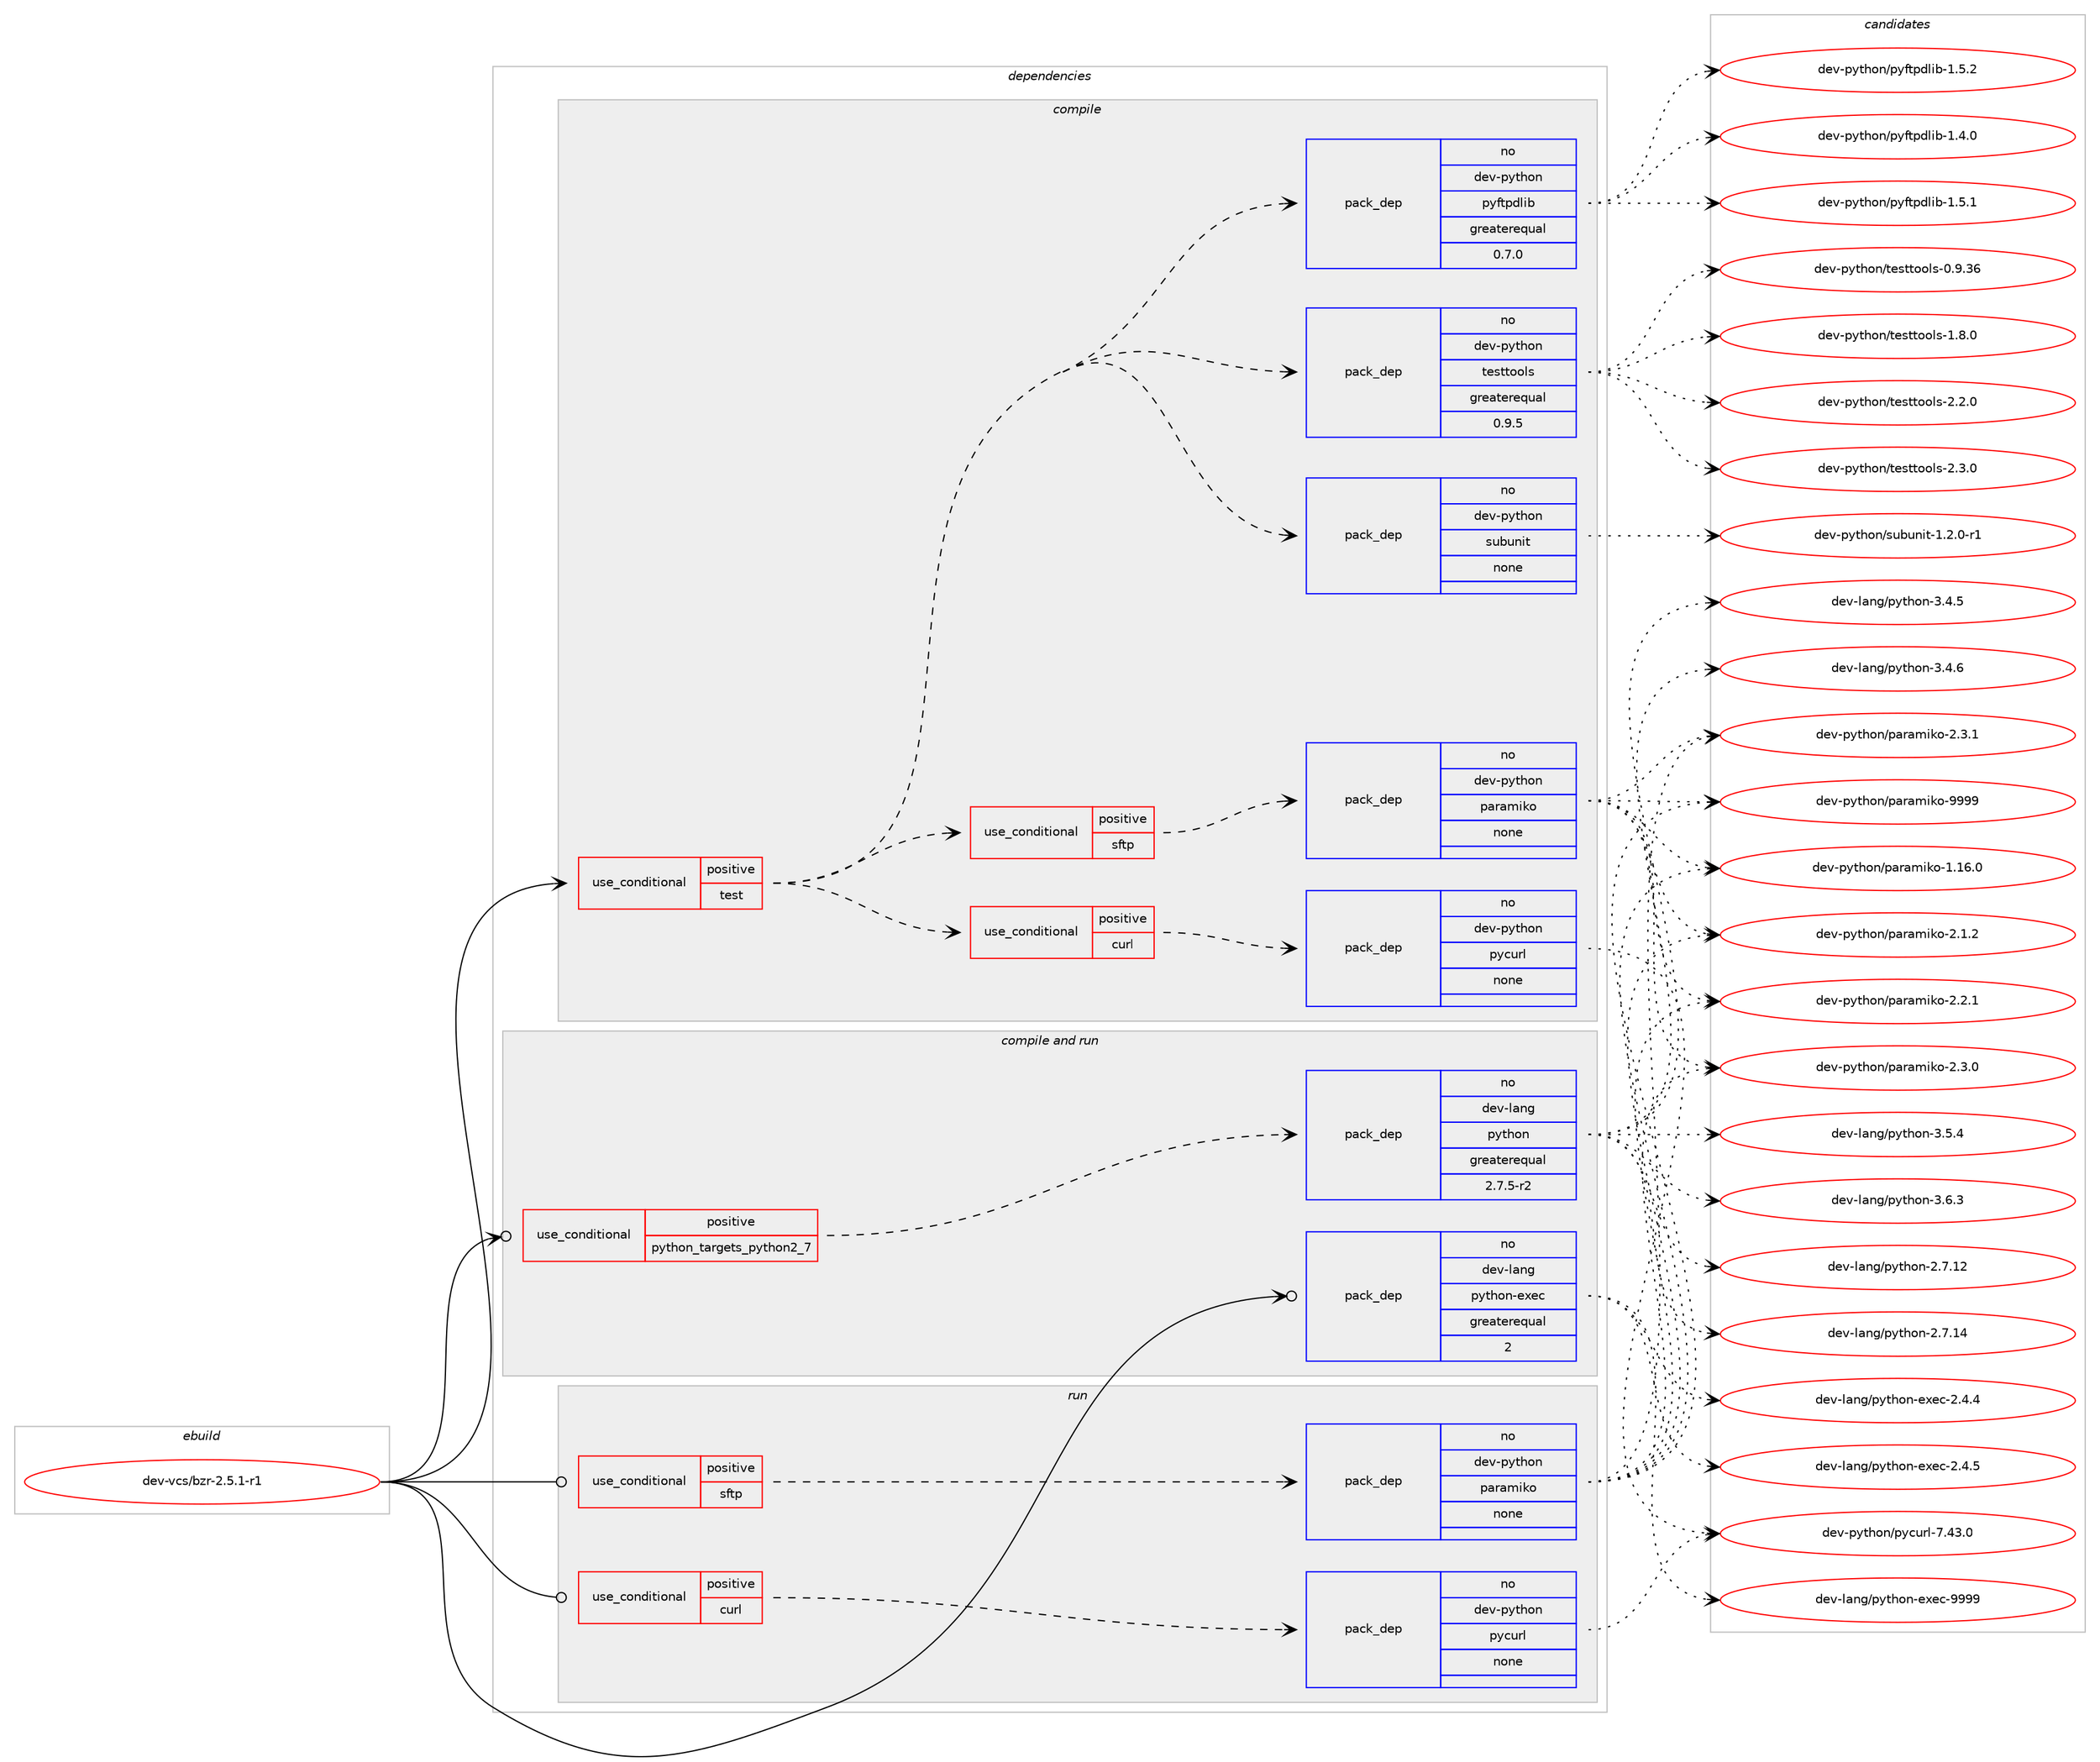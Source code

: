 digraph prolog {

# *************
# Graph options
# *************

newrank=true;
concentrate=true;
compound=true;
graph [rankdir=LR,fontname=Helvetica,fontsize=10,ranksep=1.5];#, ranksep=2.5, nodesep=0.2];
edge  [arrowhead=vee];
node  [fontname=Helvetica,fontsize=10];

# **********
# The ebuild
# **********

subgraph cluster_leftcol {
color=gray;
rank=same;
label=<<i>ebuild</i>>;
id [label="dev-vcs/bzr-2.5.1-r1", color=red, width=4, href="../dev-vcs/bzr-2.5.1-r1.svg"];
}

# ****************
# The dependencies
# ****************

subgraph cluster_midcol {
color=gray;
label=<<i>dependencies</i>>;
subgraph cluster_compile {
fillcolor="#eeeeee";
style=filled;
label=<<i>compile</i>>;
subgraph cond78920 {
dependency289471 [label=<<TABLE BORDER="0" CELLBORDER="1" CELLSPACING="0" CELLPADDING="4"><TR><TD ROWSPAN="3" CELLPADDING="10">use_conditional</TD></TR><TR><TD>positive</TD></TR><TR><TD>test</TD></TR></TABLE>>, shape=none, color=red];
subgraph cond78921 {
dependency289472 [label=<<TABLE BORDER="0" CELLBORDER="1" CELLSPACING="0" CELLPADDING="4"><TR><TD ROWSPAN="3" CELLPADDING="10">use_conditional</TD></TR><TR><TD>positive</TD></TR><TR><TD>curl</TD></TR></TABLE>>, shape=none, color=red];
subgraph pack206238 {
dependency289473 [label=<<TABLE BORDER="0" CELLBORDER="1" CELLSPACING="0" CELLPADDING="4" WIDTH="220"><TR><TD ROWSPAN="6" CELLPADDING="30">pack_dep</TD></TR><TR><TD WIDTH="110">no</TD></TR><TR><TD>dev-python</TD></TR><TR><TD>pycurl</TD></TR><TR><TD>none</TD></TR><TR><TD></TD></TR></TABLE>>, shape=none, color=blue];
}
dependency289472:e -> dependency289473:w [weight=20,style="dashed",arrowhead="vee"];
}
dependency289471:e -> dependency289472:w [weight=20,style="dashed",arrowhead="vee"];
subgraph cond78922 {
dependency289474 [label=<<TABLE BORDER="0" CELLBORDER="1" CELLSPACING="0" CELLPADDING="4"><TR><TD ROWSPAN="3" CELLPADDING="10">use_conditional</TD></TR><TR><TD>positive</TD></TR><TR><TD>sftp</TD></TR></TABLE>>, shape=none, color=red];
subgraph pack206239 {
dependency289475 [label=<<TABLE BORDER="0" CELLBORDER="1" CELLSPACING="0" CELLPADDING="4" WIDTH="220"><TR><TD ROWSPAN="6" CELLPADDING="30">pack_dep</TD></TR><TR><TD WIDTH="110">no</TD></TR><TR><TD>dev-python</TD></TR><TR><TD>paramiko</TD></TR><TR><TD>none</TD></TR><TR><TD></TD></TR></TABLE>>, shape=none, color=blue];
}
dependency289474:e -> dependency289475:w [weight=20,style="dashed",arrowhead="vee"];
}
dependency289471:e -> dependency289474:w [weight=20,style="dashed",arrowhead="vee"];
subgraph pack206240 {
dependency289476 [label=<<TABLE BORDER="0" CELLBORDER="1" CELLSPACING="0" CELLPADDING="4" WIDTH="220"><TR><TD ROWSPAN="6" CELLPADDING="30">pack_dep</TD></TR><TR><TD WIDTH="110">no</TD></TR><TR><TD>dev-python</TD></TR><TR><TD>pyftpdlib</TD></TR><TR><TD>greaterequal</TD></TR><TR><TD>0.7.0</TD></TR></TABLE>>, shape=none, color=blue];
}
dependency289471:e -> dependency289476:w [weight=20,style="dashed",arrowhead="vee"];
subgraph pack206241 {
dependency289477 [label=<<TABLE BORDER="0" CELLBORDER="1" CELLSPACING="0" CELLPADDING="4" WIDTH="220"><TR><TD ROWSPAN="6" CELLPADDING="30">pack_dep</TD></TR><TR><TD WIDTH="110">no</TD></TR><TR><TD>dev-python</TD></TR><TR><TD>subunit</TD></TR><TR><TD>none</TD></TR><TR><TD></TD></TR></TABLE>>, shape=none, color=blue];
}
dependency289471:e -> dependency289477:w [weight=20,style="dashed",arrowhead="vee"];
subgraph pack206242 {
dependency289478 [label=<<TABLE BORDER="0" CELLBORDER="1" CELLSPACING="0" CELLPADDING="4" WIDTH="220"><TR><TD ROWSPAN="6" CELLPADDING="30">pack_dep</TD></TR><TR><TD WIDTH="110">no</TD></TR><TR><TD>dev-python</TD></TR><TR><TD>testtools</TD></TR><TR><TD>greaterequal</TD></TR><TR><TD>0.9.5</TD></TR></TABLE>>, shape=none, color=blue];
}
dependency289471:e -> dependency289478:w [weight=20,style="dashed",arrowhead="vee"];
}
id:e -> dependency289471:w [weight=20,style="solid",arrowhead="vee"];
}
subgraph cluster_compileandrun {
fillcolor="#eeeeee";
style=filled;
label=<<i>compile and run</i>>;
subgraph cond78923 {
dependency289479 [label=<<TABLE BORDER="0" CELLBORDER="1" CELLSPACING="0" CELLPADDING="4"><TR><TD ROWSPAN="3" CELLPADDING="10">use_conditional</TD></TR><TR><TD>positive</TD></TR><TR><TD>python_targets_python2_7</TD></TR></TABLE>>, shape=none, color=red];
subgraph pack206243 {
dependency289480 [label=<<TABLE BORDER="0" CELLBORDER="1" CELLSPACING="0" CELLPADDING="4" WIDTH="220"><TR><TD ROWSPAN="6" CELLPADDING="30">pack_dep</TD></TR><TR><TD WIDTH="110">no</TD></TR><TR><TD>dev-lang</TD></TR><TR><TD>python</TD></TR><TR><TD>greaterequal</TD></TR><TR><TD>2.7.5-r2</TD></TR></TABLE>>, shape=none, color=blue];
}
dependency289479:e -> dependency289480:w [weight=20,style="dashed",arrowhead="vee"];
}
id:e -> dependency289479:w [weight=20,style="solid",arrowhead="odotvee"];
subgraph pack206244 {
dependency289481 [label=<<TABLE BORDER="0" CELLBORDER="1" CELLSPACING="0" CELLPADDING="4" WIDTH="220"><TR><TD ROWSPAN="6" CELLPADDING="30">pack_dep</TD></TR><TR><TD WIDTH="110">no</TD></TR><TR><TD>dev-lang</TD></TR><TR><TD>python-exec</TD></TR><TR><TD>greaterequal</TD></TR><TR><TD>2</TD></TR></TABLE>>, shape=none, color=blue];
}
id:e -> dependency289481:w [weight=20,style="solid",arrowhead="odotvee"];
}
subgraph cluster_run {
fillcolor="#eeeeee";
style=filled;
label=<<i>run</i>>;
subgraph cond78924 {
dependency289482 [label=<<TABLE BORDER="0" CELLBORDER="1" CELLSPACING="0" CELLPADDING="4"><TR><TD ROWSPAN="3" CELLPADDING="10">use_conditional</TD></TR><TR><TD>positive</TD></TR><TR><TD>curl</TD></TR></TABLE>>, shape=none, color=red];
subgraph pack206245 {
dependency289483 [label=<<TABLE BORDER="0" CELLBORDER="1" CELLSPACING="0" CELLPADDING="4" WIDTH="220"><TR><TD ROWSPAN="6" CELLPADDING="30">pack_dep</TD></TR><TR><TD WIDTH="110">no</TD></TR><TR><TD>dev-python</TD></TR><TR><TD>pycurl</TD></TR><TR><TD>none</TD></TR><TR><TD></TD></TR></TABLE>>, shape=none, color=blue];
}
dependency289482:e -> dependency289483:w [weight=20,style="dashed",arrowhead="vee"];
}
id:e -> dependency289482:w [weight=20,style="solid",arrowhead="odot"];
subgraph cond78925 {
dependency289484 [label=<<TABLE BORDER="0" CELLBORDER="1" CELLSPACING="0" CELLPADDING="4"><TR><TD ROWSPAN="3" CELLPADDING="10">use_conditional</TD></TR><TR><TD>positive</TD></TR><TR><TD>sftp</TD></TR></TABLE>>, shape=none, color=red];
subgraph pack206246 {
dependency289485 [label=<<TABLE BORDER="0" CELLBORDER="1" CELLSPACING="0" CELLPADDING="4" WIDTH="220"><TR><TD ROWSPAN="6" CELLPADDING="30">pack_dep</TD></TR><TR><TD WIDTH="110">no</TD></TR><TR><TD>dev-python</TD></TR><TR><TD>paramiko</TD></TR><TR><TD>none</TD></TR><TR><TD></TD></TR></TABLE>>, shape=none, color=blue];
}
dependency289484:e -> dependency289485:w [weight=20,style="dashed",arrowhead="vee"];
}
id:e -> dependency289484:w [weight=20,style="solid",arrowhead="odot"];
}
}

# **************
# The candidates
# **************

subgraph cluster_choices {
rank=same;
color=gray;
label=<<i>candidates</i>>;

subgraph choice206238 {
color=black;
nodesep=1;
choice10010111845112121116104111110471121219911711410845554652514648 [label="dev-python/pycurl-7.43.0", color=red, width=4,href="../dev-python/pycurl-7.43.0.svg"];
dependency289473:e -> choice10010111845112121116104111110471121219911711410845554652514648:w [style=dotted,weight="100"];
}
subgraph choice206239 {
color=black;
nodesep=1;
choice1001011184511212111610411111047112971149710910510711145494649544648 [label="dev-python/paramiko-1.16.0", color=red, width=4,href="../dev-python/paramiko-1.16.0.svg"];
choice10010111845112121116104111110471129711497109105107111455046494650 [label="dev-python/paramiko-2.1.2", color=red, width=4,href="../dev-python/paramiko-2.1.2.svg"];
choice10010111845112121116104111110471129711497109105107111455046504649 [label="dev-python/paramiko-2.2.1", color=red, width=4,href="../dev-python/paramiko-2.2.1.svg"];
choice10010111845112121116104111110471129711497109105107111455046514648 [label="dev-python/paramiko-2.3.0", color=red, width=4,href="../dev-python/paramiko-2.3.0.svg"];
choice10010111845112121116104111110471129711497109105107111455046514649 [label="dev-python/paramiko-2.3.1", color=red, width=4,href="../dev-python/paramiko-2.3.1.svg"];
choice100101118451121211161041111104711297114971091051071114557575757 [label="dev-python/paramiko-9999", color=red, width=4,href="../dev-python/paramiko-9999.svg"];
dependency289475:e -> choice1001011184511212111610411111047112971149710910510711145494649544648:w [style=dotted,weight="100"];
dependency289475:e -> choice10010111845112121116104111110471129711497109105107111455046494650:w [style=dotted,weight="100"];
dependency289475:e -> choice10010111845112121116104111110471129711497109105107111455046504649:w [style=dotted,weight="100"];
dependency289475:e -> choice10010111845112121116104111110471129711497109105107111455046514648:w [style=dotted,weight="100"];
dependency289475:e -> choice10010111845112121116104111110471129711497109105107111455046514649:w [style=dotted,weight="100"];
dependency289475:e -> choice100101118451121211161041111104711297114971091051071114557575757:w [style=dotted,weight="100"];
}
subgraph choice206240 {
color=black;
nodesep=1;
choice100101118451121211161041111104711212110211611210010810598454946524648 [label="dev-python/pyftpdlib-1.4.0", color=red, width=4,href="../dev-python/pyftpdlib-1.4.0.svg"];
choice100101118451121211161041111104711212110211611210010810598454946534649 [label="dev-python/pyftpdlib-1.5.1", color=red, width=4,href="../dev-python/pyftpdlib-1.5.1.svg"];
choice100101118451121211161041111104711212110211611210010810598454946534650 [label="dev-python/pyftpdlib-1.5.2", color=red, width=4,href="../dev-python/pyftpdlib-1.5.2.svg"];
dependency289476:e -> choice100101118451121211161041111104711212110211611210010810598454946524648:w [style=dotted,weight="100"];
dependency289476:e -> choice100101118451121211161041111104711212110211611210010810598454946534649:w [style=dotted,weight="100"];
dependency289476:e -> choice100101118451121211161041111104711212110211611210010810598454946534650:w [style=dotted,weight="100"];
}
subgraph choice206241 {
color=black;
nodesep=1;
choice1001011184511212111610411111047115117981171101051164549465046484511449 [label="dev-python/subunit-1.2.0-r1", color=red, width=4,href="../dev-python/subunit-1.2.0-r1.svg"];
dependency289477:e -> choice1001011184511212111610411111047115117981171101051164549465046484511449:w [style=dotted,weight="100"];
}
subgraph choice206242 {
color=black;
nodesep=1;
choice100101118451121211161041111104711610111511611611111110811545484657465154 [label="dev-python/testtools-0.9.36", color=red, width=4,href="../dev-python/testtools-0.9.36.svg"];
choice1001011184511212111610411111047116101115116116111111108115454946564648 [label="dev-python/testtools-1.8.0", color=red, width=4,href="../dev-python/testtools-1.8.0.svg"];
choice1001011184511212111610411111047116101115116116111111108115455046504648 [label="dev-python/testtools-2.2.0", color=red, width=4,href="../dev-python/testtools-2.2.0.svg"];
choice1001011184511212111610411111047116101115116116111111108115455046514648 [label="dev-python/testtools-2.3.0", color=red, width=4,href="../dev-python/testtools-2.3.0.svg"];
dependency289478:e -> choice100101118451121211161041111104711610111511611611111110811545484657465154:w [style=dotted,weight="100"];
dependency289478:e -> choice1001011184511212111610411111047116101115116116111111108115454946564648:w [style=dotted,weight="100"];
dependency289478:e -> choice1001011184511212111610411111047116101115116116111111108115455046504648:w [style=dotted,weight="100"];
dependency289478:e -> choice1001011184511212111610411111047116101115116116111111108115455046514648:w [style=dotted,weight="100"];
}
subgraph choice206243 {
color=black;
nodesep=1;
choice10010111845108971101034711212111610411111045504655464950 [label="dev-lang/python-2.7.12", color=red, width=4,href="../dev-lang/python-2.7.12.svg"];
choice10010111845108971101034711212111610411111045504655464952 [label="dev-lang/python-2.7.14", color=red, width=4,href="../dev-lang/python-2.7.14.svg"];
choice100101118451089711010347112121116104111110455146524653 [label="dev-lang/python-3.4.5", color=red, width=4,href="../dev-lang/python-3.4.5.svg"];
choice100101118451089711010347112121116104111110455146524654 [label="dev-lang/python-3.4.6", color=red, width=4,href="../dev-lang/python-3.4.6.svg"];
choice100101118451089711010347112121116104111110455146534652 [label="dev-lang/python-3.5.4", color=red, width=4,href="../dev-lang/python-3.5.4.svg"];
choice100101118451089711010347112121116104111110455146544651 [label="dev-lang/python-3.6.3", color=red, width=4,href="../dev-lang/python-3.6.3.svg"];
dependency289480:e -> choice10010111845108971101034711212111610411111045504655464950:w [style=dotted,weight="100"];
dependency289480:e -> choice10010111845108971101034711212111610411111045504655464952:w [style=dotted,weight="100"];
dependency289480:e -> choice100101118451089711010347112121116104111110455146524653:w [style=dotted,weight="100"];
dependency289480:e -> choice100101118451089711010347112121116104111110455146524654:w [style=dotted,weight="100"];
dependency289480:e -> choice100101118451089711010347112121116104111110455146534652:w [style=dotted,weight="100"];
dependency289480:e -> choice100101118451089711010347112121116104111110455146544651:w [style=dotted,weight="100"];
}
subgraph choice206244 {
color=black;
nodesep=1;
choice1001011184510897110103471121211161041111104510112010199455046524652 [label="dev-lang/python-exec-2.4.4", color=red, width=4,href="../dev-lang/python-exec-2.4.4.svg"];
choice1001011184510897110103471121211161041111104510112010199455046524653 [label="dev-lang/python-exec-2.4.5", color=red, width=4,href="../dev-lang/python-exec-2.4.5.svg"];
choice10010111845108971101034711212111610411111045101120101994557575757 [label="dev-lang/python-exec-9999", color=red, width=4,href="../dev-lang/python-exec-9999.svg"];
dependency289481:e -> choice1001011184510897110103471121211161041111104510112010199455046524652:w [style=dotted,weight="100"];
dependency289481:e -> choice1001011184510897110103471121211161041111104510112010199455046524653:w [style=dotted,weight="100"];
dependency289481:e -> choice10010111845108971101034711212111610411111045101120101994557575757:w [style=dotted,weight="100"];
}
subgraph choice206245 {
color=black;
nodesep=1;
choice10010111845112121116104111110471121219911711410845554652514648 [label="dev-python/pycurl-7.43.0", color=red, width=4,href="../dev-python/pycurl-7.43.0.svg"];
dependency289483:e -> choice10010111845112121116104111110471121219911711410845554652514648:w [style=dotted,weight="100"];
}
subgraph choice206246 {
color=black;
nodesep=1;
choice1001011184511212111610411111047112971149710910510711145494649544648 [label="dev-python/paramiko-1.16.0", color=red, width=4,href="../dev-python/paramiko-1.16.0.svg"];
choice10010111845112121116104111110471129711497109105107111455046494650 [label="dev-python/paramiko-2.1.2", color=red, width=4,href="../dev-python/paramiko-2.1.2.svg"];
choice10010111845112121116104111110471129711497109105107111455046504649 [label="dev-python/paramiko-2.2.1", color=red, width=4,href="../dev-python/paramiko-2.2.1.svg"];
choice10010111845112121116104111110471129711497109105107111455046514648 [label="dev-python/paramiko-2.3.0", color=red, width=4,href="../dev-python/paramiko-2.3.0.svg"];
choice10010111845112121116104111110471129711497109105107111455046514649 [label="dev-python/paramiko-2.3.1", color=red, width=4,href="../dev-python/paramiko-2.3.1.svg"];
choice100101118451121211161041111104711297114971091051071114557575757 [label="dev-python/paramiko-9999", color=red, width=4,href="../dev-python/paramiko-9999.svg"];
dependency289485:e -> choice1001011184511212111610411111047112971149710910510711145494649544648:w [style=dotted,weight="100"];
dependency289485:e -> choice10010111845112121116104111110471129711497109105107111455046494650:w [style=dotted,weight="100"];
dependency289485:e -> choice10010111845112121116104111110471129711497109105107111455046504649:w [style=dotted,weight="100"];
dependency289485:e -> choice10010111845112121116104111110471129711497109105107111455046514648:w [style=dotted,weight="100"];
dependency289485:e -> choice10010111845112121116104111110471129711497109105107111455046514649:w [style=dotted,weight="100"];
dependency289485:e -> choice100101118451121211161041111104711297114971091051071114557575757:w [style=dotted,weight="100"];
}
}

}
